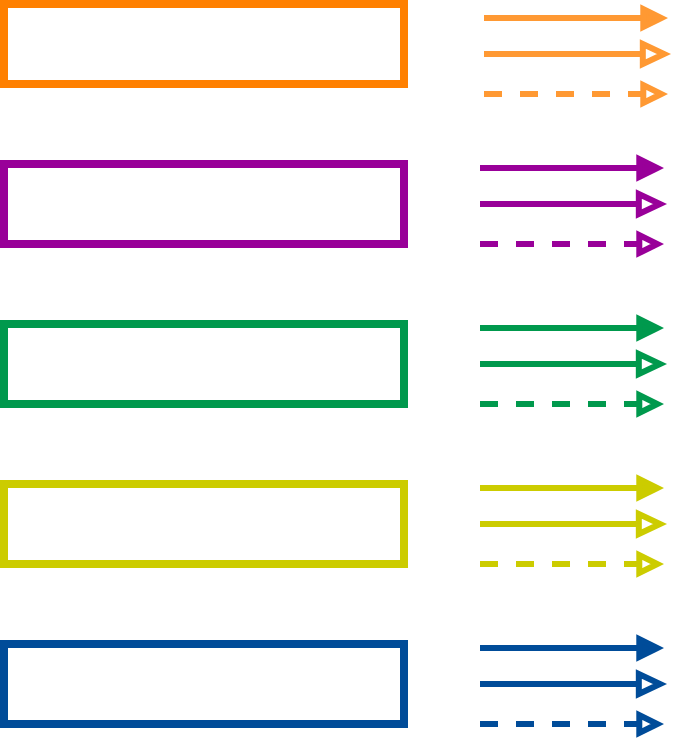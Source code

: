 <mxfile version="20.5.3" type="device"><diagram id="Aou856aB_fbleZqi9hyT" name="Page-1"><mxGraphModel dx="1141" dy="640" grid="1" gridSize="10" guides="1" tooltips="1" connect="1" arrows="1" fold="1" page="1" pageScale="1" pageWidth="827" pageHeight="1169" math="0" shadow="0"><root><mxCell id="0"/><mxCell id="1" parent="0"/><mxCell id="qDIzlZ_NYrEHPcrZl53b-3" value="" style="rounded=0;whiteSpace=wrap;html=1;strokeColor=#FF8000;strokeWidth=4;" vertex="1" parent="1"><mxGeometry x="40" y="80" width="200" height="40" as="geometry"/></mxCell><mxCell id="qDIzlZ_NYrEHPcrZl53b-9" value="" style="rounded=0;whiteSpace=wrap;html=1;strokeColor=#990099;strokeWidth=4;" vertex="1" parent="1"><mxGeometry x="40" y="160" width="200" height="40" as="geometry"/></mxCell><mxCell id="qDIzlZ_NYrEHPcrZl53b-13" value="" style="html=1;shadow=0;dashed=0;align=center;verticalAlign=middle;shape=mxgraph.arrows2.arrow;dy=1;dx=10.59;notch=0;strokeWidth=3;strokeColor=#FF9933;" vertex="1" parent="1"><mxGeometry x="280" y="100" width="90" height="10" as="geometry"/></mxCell><mxCell id="qDIzlZ_NYrEHPcrZl53b-34" value="" style="endArrow=block;dashed=1;endFill=0;html=1;rounded=0;strokeWidth=3;ignoreEdge=0;strokeColor=#FF9933;" edge="1" parent="1"><mxGeometry width="160" relative="1" as="geometry"><mxPoint x="280" y="125" as="sourcePoint"/><mxPoint x="372" y="125" as="targetPoint"/></mxGeometry></mxCell><mxCell id="qDIzlZ_NYrEHPcrZl53b-37" value="" style="endArrow=block;endFill=1;html=1;edgeStyle=orthogonalEdgeStyle;align=left;verticalAlign=top;rounded=0;strokeWidth=3;strokeColor=#FF9933;" edge="1" parent="1"><mxGeometry x="-1" relative="1" as="geometry"><mxPoint x="280" y="87" as="sourcePoint"/><mxPoint x="372" y="87" as="targetPoint"/></mxGeometry></mxCell><mxCell id="qDIzlZ_NYrEHPcrZl53b-43" value="" style="html=1;shadow=0;dashed=0;align=center;verticalAlign=middle;shape=mxgraph.arrows2.arrow;dy=1;dx=10.59;notch=0;strokeWidth=3;strokeColor=#990099;" vertex="1" parent="1"><mxGeometry x="278" y="175" width="90" height="10" as="geometry"/></mxCell><mxCell id="qDIzlZ_NYrEHPcrZl53b-44" value="" style="endArrow=block;dashed=1;endFill=0;html=1;rounded=0;strokeWidth=3;ignoreEdge=0;strokeColor=#990099;" edge="1" parent="1"><mxGeometry width="160" relative="1" as="geometry"><mxPoint x="278" y="200" as="sourcePoint"/><mxPoint x="370" y="200" as="targetPoint"/></mxGeometry></mxCell><mxCell id="qDIzlZ_NYrEHPcrZl53b-45" value="" style="endArrow=block;endFill=1;html=1;edgeStyle=orthogonalEdgeStyle;align=left;verticalAlign=top;rounded=0;strokeWidth=3;strokeColor=#990099;" edge="1" parent="1"><mxGeometry x="-1" relative="1" as="geometry"><mxPoint x="278" y="162" as="sourcePoint"/><mxPoint x="370" y="162" as="targetPoint"/></mxGeometry></mxCell><mxCell id="qDIzlZ_NYrEHPcrZl53b-46" value="" style="rounded=0;whiteSpace=wrap;html=1;strokeColor=#00994D;strokeWidth=4;" vertex="1" parent="1"><mxGeometry x="40" y="240" width="200" height="40" as="geometry"/></mxCell><mxCell id="qDIzlZ_NYrEHPcrZl53b-47" value="" style="html=1;shadow=0;dashed=0;align=center;verticalAlign=middle;shape=mxgraph.arrows2.arrow;dy=1;dx=10.59;notch=0;strokeWidth=3;strokeColor=#00994D;" vertex="1" parent="1"><mxGeometry x="278" y="255" width="90" height="10" as="geometry"/></mxCell><mxCell id="qDIzlZ_NYrEHPcrZl53b-48" value="" style="endArrow=block;dashed=1;endFill=0;html=1;rounded=0;strokeWidth=3;ignoreEdge=0;strokeColor=#00994D;" edge="1" parent="1"><mxGeometry width="160" relative="1" as="geometry"><mxPoint x="278" y="280" as="sourcePoint"/><mxPoint x="370" y="280" as="targetPoint"/></mxGeometry></mxCell><mxCell id="qDIzlZ_NYrEHPcrZl53b-49" value="" style="endArrow=block;endFill=1;html=1;edgeStyle=orthogonalEdgeStyle;align=left;verticalAlign=top;rounded=0;strokeWidth=3;strokeColor=#00994D;" edge="1" parent="1"><mxGeometry x="-1" relative="1" as="geometry"><mxPoint x="278" y="242" as="sourcePoint"/><mxPoint x="370" y="242" as="targetPoint"/></mxGeometry></mxCell><mxCell id="qDIzlZ_NYrEHPcrZl53b-50" value="" style="rounded=0;whiteSpace=wrap;html=1;strokeColor=#CCCC00;strokeWidth=4;" vertex="1" parent="1"><mxGeometry x="40" y="320" width="200" height="40" as="geometry"/></mxCell><mxCell id="qDIzlZ_NYrEHPcrZl53b-51" value="" style="html=1;shadow=0;dashed=0;align=center;verticalAlign=middle;shape=mxgraph.arrows2.arrow;dy=1;dx=10.59;notch=0;strokeWidth=3;strokeColor=#CCCC00;" vertex="1" parent="1"><mxGeometry x="278" y="335" width="90" height="10" as="geometry"/></mxCell><mxCell id="qDIzlZ_NYrEHPcrZl53b-52" value="" style="endArrow=block;dashed=1;endFill=0;html=1;rounded=0;strokeWidth=3;ignoreEdge=0;strokeColor=#CCCC00;" edge="1" parent="1"><mxGeometry width="160" relative="1" as="geometry"><mxPoint x="278" y="360" as="sourcePoint"/><mxPoint x="370" y="360" as="targetPoint"/></mxGeometry></mxCell><mxCell id="qDIzlZ_NYrEHPcrZl53b-53" value="" style="endArrow=block;endFill=1;html=1;edgeStyle=orthogonalEdgeStyle;align=left;verticalAlign=top;rounded=0;strokeWidth=3;strokeColor=#CCCC00;" edge="1" parent="1"><mxGeometry x="-1" relative="1" as="geometry"><mxPoint x="278" y="322" as="sourcePoint"/><mxPoint x="370" y="322" as="targetPoint"/></mxGeometry></mxCell><mxCell id="qDIzlZ_NYrEHPcrZl53b-54" value="" style="rounded=0;whiteSpace=wrap;html=1;strokeColor=#004C99;strokeWidth=4;" vertex="1" parent="1"><mxGeometry x="40" y="400" width="200" height="40" as="geometry"/></mxCell><mxCell id="qDIzlZ_NYrEHPcrZl53b-55" value="" style="html=1;shadow=0;dashed=0;align=center;verticalAlign=middle;shape=mxgraph.arrows2.arrow;dy=1;dx=10.59;notch=0;strokeWidth=3;strokeColor=#004C99;" vertex="1" parent="1"><mxGeometry x="278" y="415" width="90" height="10" as="geometry"/></mxCell><mxCell id="qDIzlZ_NYrEHPcrZl53b-56" value="" style="endArrow=block;dashed=1;endFill=0;html=1;rounded=0;strokeWidth=3;ignoreEdge=0;strokeColor=#004C99;" edge="1" parent="1"><mxGeometry width="160" relative="1" as="geometry"><mxPoint x="278" y="440" as="sourcePoint"/><mxPoint x="370" y="440" as="targetPoint"/></mxGeometry></mxCell><mxCell id="qDIzlZ_NYrEHPcrZl53b-57" value="" style="endArrow=block;endFill=1;html=1;edgeStyle=orthogonalEdgeStyle;align=left;verticalAlign=top;rounded=0;strokeWidth=3;strokeColor=#004C99;" edge="1" parent="1"><mxGeometry x="-1" relative="1" as="geometry"><mxPoint x="278" y="402" as="sourcePoint"/><mxPoint x="370" y="402" as="targetPoint"/></mxGeometry></mxCell></root></mxGraphModel></diagram></mxfile>